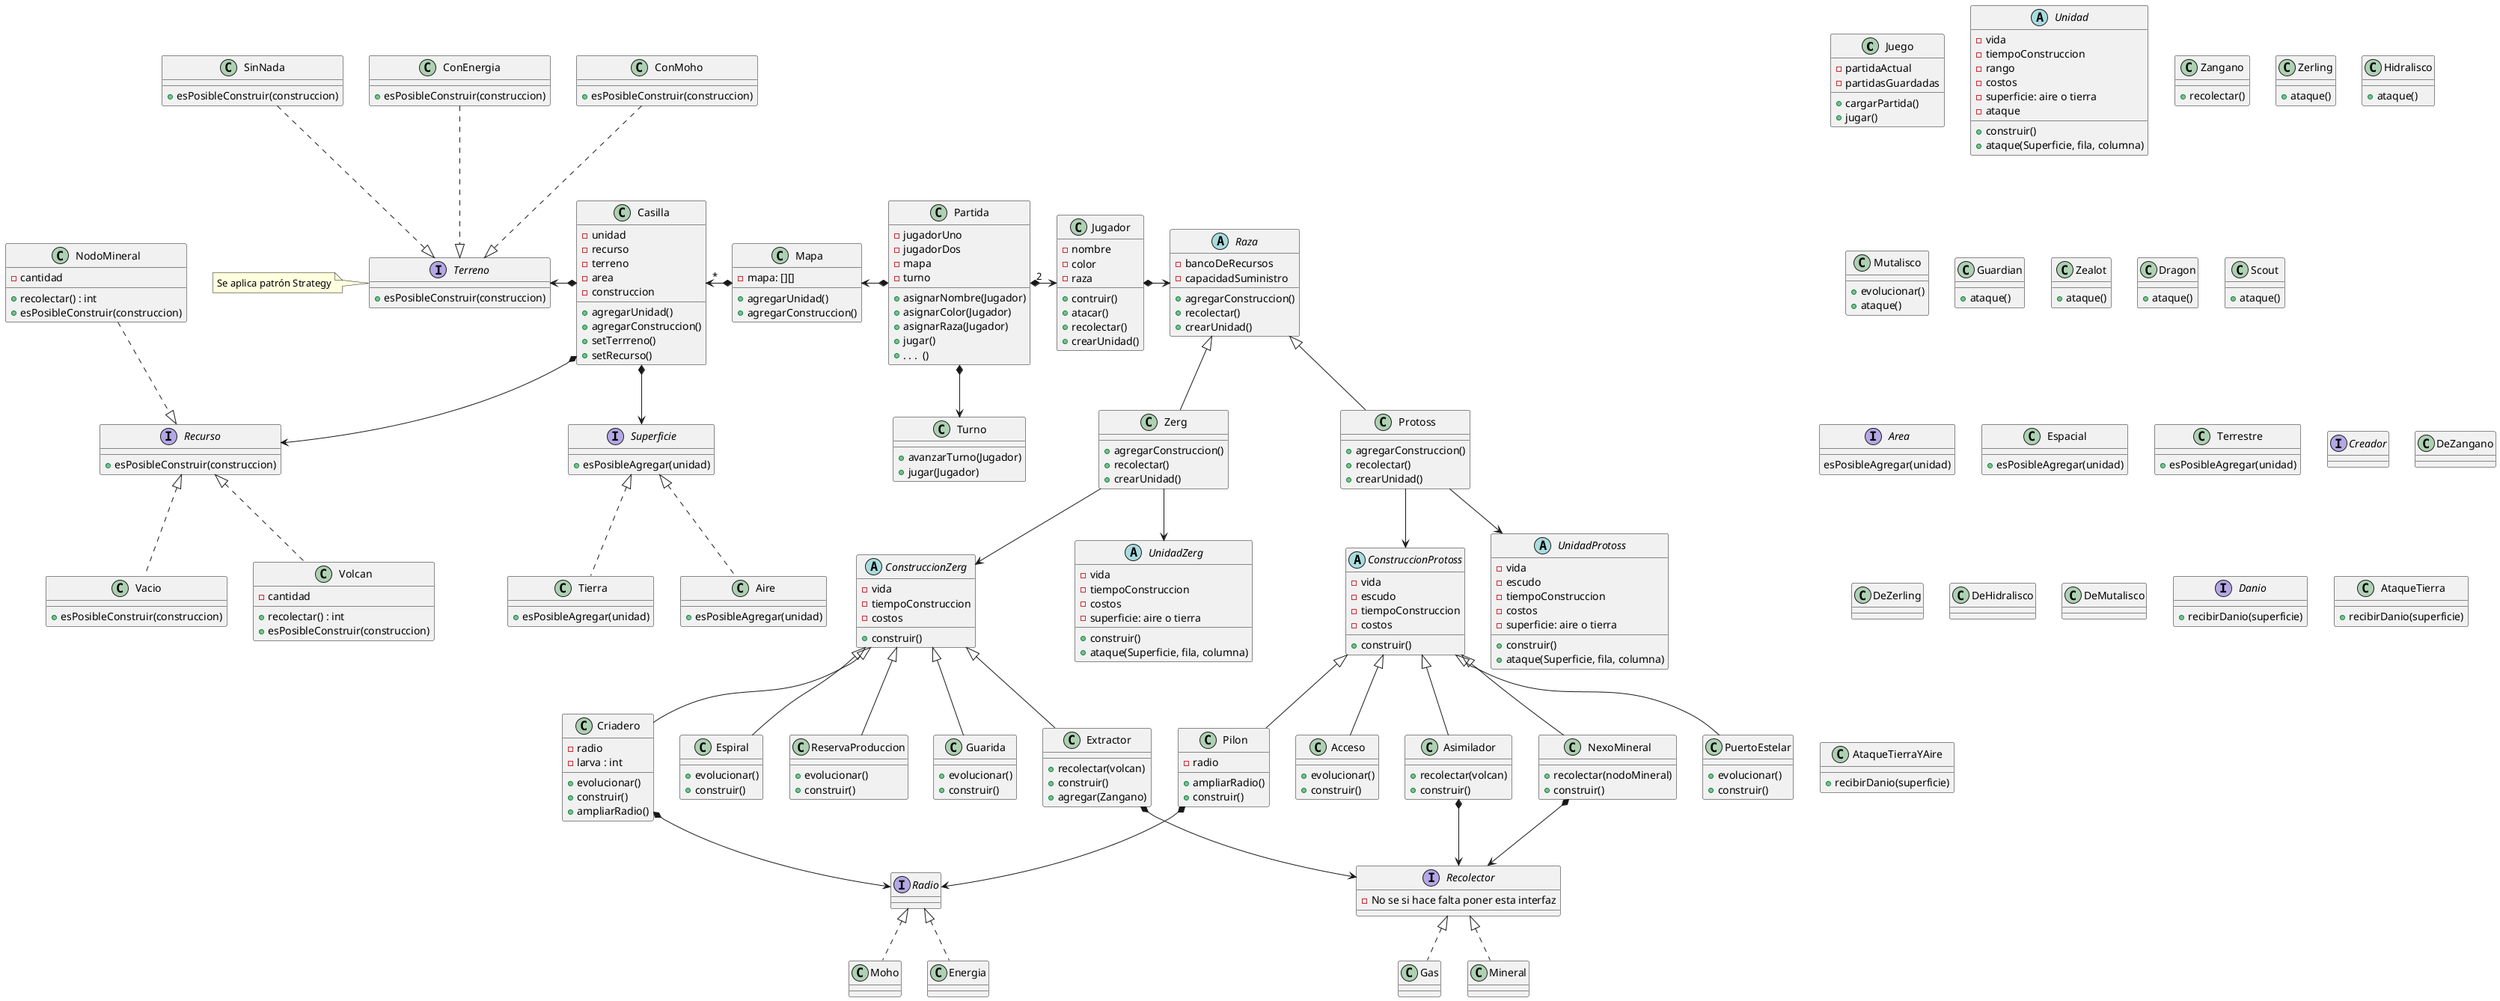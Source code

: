 @startuml
'https://plantuml.com/class-diagram

class Juego {
    - partidaActual
    - partidasGuardadas

    + cargarPartida()
    + jugar()
}

class Partida {
    - jugadorUno
    - jugadorDos
    - mapa
    - turno

    + asignarNombre(Jugador)
    + asignarColor(Jugador)
    + asignarRaza(Jugador)
    + jugar()
    + . . .  ()
}

class Jugador {
    - nombre
    - color
    - raza

    + contruir()
    + atacar()
    + recolectar()
    + crearUnidad()
}

abstract class Raza {
    - bancoDeRecursos
    - capacidadSuministro

    + agregarConstruccion()
    + recolectar()
    + crearUnidad()
}

class Zerg {
    + agregarConstruccion()
    + recolectar()
    + crearUnidad()
}

class Protoss {
    + agregarConstruccion()
    + recolectar()
    + crearUnidad()
}

abstract class ConstruccionZerg {
    - vida
    - tiempoConstruccion
    - costos
    + construir()
}

abstract class ConstruccionProtoss {
    - vida
    - escudo
    - tiempoConstruccion
    - costos
    + construir()
}

abstract class Unidad {
    - vida
    - tiempoConstruccion
    - rango
    - costos
    - superficie: aire o tierra
    - ataque
    + construir()
    + ataque(Superficie, fila, columna)
}

abstract class UnidadZerg {
    - vida
    - tiempoConstruccion
    - costos
    - superficie: aire o tierra
    + construir()
    + ataque(Superficie, fila, columna)
}

abstract class UnidadProtoss {
    - vida
    - escudo
    - tiempoConstruccion
    - costos
    - superficie: aire o tierra
    + construir()
    + ataque(Superficie, fila, columna)
}

class Zangano {
    + recolectar()
}

class Zerling {
    + ataque()
}

class Hidralisco {

    +ataque()
}

class Mutalisco {
    +evolucionar()
    +ataque()
}

class Guardian {
    +ataque()
}

class Zealot {
    +ataque()
}

class Dragon {
    +ataque()
}

class Scout {
   +ataque()

}

class Extractor {
    +recolectar(volcan)
    +construir()
    +agregar(Zangano)
}

class Asimilador {
    +recolectar(volcan)
    +construir()
}

class NexoMineral {
    +recolectar(nodoMineral)
    +construir()
}

class Criadero {
    - radio
    - larva : int
     +evolucionar()
     +construir()
     +ampliarRadio()
}

class Pilon {
    - radio
    +ampliarRadio()
    +construir()
}

class Espiral {
    +evolucionar()
    +construir()

}

class ReservaProduccion {
     +evolucionar()
     +construir()
}

class Guarida {
    +evolucionar()
    +construir()

}

class PuertoEstelar {
    +evolucionar()
    +construir()
}

class Acceso {
     +evolucionar()
     +construir()
}

class Mapa {
    - mapa: [][]

    + agregarUnidad()
    + agregarConstruccion()
}

class Casilla {
    - unidad
    - recurso
    - terreno
    - area
    - construccion

    + agregarUnidad()
    + agregarConstruccion()
    + setTerrreno()
    + setRecurso()
}

class Vacio {
    + esPosibleConstruir(construccion)
}

interface Terreno {
    + esPosibleConstruir(construccion)
}

interface Terreno
note left: Se aplica patrón Strategy

class ConMoho {
    + esPosibleConstruir(construccion)
}

class ConEnergia {
    + esPosibleConstruir(construccion)
}

class SinNada {
    + esPosibleConstruir(construccion)
}

class Volcan {
    - cantidad
    + recolectar() : int
    + esPosibleConstruir(construccion)
}

class NodoMineral {
    - cantidad
    + recolectar() : int
    + esPosibleConstruir(construccion)
}

class Turno {

   +avanzarTurno(Jugador)
   +jugar(Jugador)

   }

interface Recurso {
    + esPosibleConstruir(construccion)
}

interface Area {
    esPosibleAgregar(unidad)
}

class Espacial {
    +esPosibleAgregar(unidad)
}

class Terrestre {
    +esPosibleAgregar(unidad)
}

interface Radio {}
class Moho {}
class Energia {}

interface Recolector {
    - No se si hace falta poner esta interfaz
}
class Gas {}
class Mineral {}

interface Creador {}
class DeZangano {}
class DeZerling {}
class DeHidralisco {}
class DeMutalisco {}



Partida "2" *-> Jugador
Mapa <-* Partida
Partida *--> Turno

Jugador *-> Raza
Raza <|-- Zerg
Raza <|-- Protoss

Zerg --> ConstruccionZerg
Protoss --> ConstruccionProtoss
Zerg --> UnidadZerg
Protoss --> UnidadProtoss


ConstruccionZerg <|-- Criadero
ConstruccionZerg <|-- ReservaProduccion
ConstruccionZerg <|-- Extractor
ConstruccionZerg <|-- Guarida
ConstruccionZerg <|-- Espiral

ConstruccionProtoss <|-- NexoMineral
ConstruccionProtoss <|-- Pilon
ConstruccionProtoss <|-- Asimilador
ConstruccionProtoss <|-- Acceso
ConstruccionProtoss <|-- PuertoEstelar

Criadero *--> Radio
Pilon *--> Radio
Radio <|.. Moho
Radio <|.. Energia

Extractor *--> Recolector
Asimilador *--> Recolector
NexoMineral *--> Recolector
Recolector <|.. Gas
Recolector <|.. Mineral

Casilla "*" <-* Mapa
Terreno <-* Casilla

Casilla *--> Recurso
Recurso <|.. Volcan
Recurso <|.up. NodoMineral
Recurso <|.. Vacio

Terreno <|.up. ConMoho
Terreno <|.up. ConEnergia
Terreno <|.up. SinNada




interface Danio {
    +recibirDanio(superficie)
}
interface Superficie{
 +esPosibleAgregar(unidad)
}
class Tierra{
+esPosibleAgregar(unidad)
}
class Aire{
+esPosibleAgregar(unidad)
}

class AtaqueTierra {
    +recibirDanio(superficie)
}

class AtaqueTierraYAire {
    +recibirDanio(superficie)
}




Casilla *--> Superficie
Superficie <|.. Tierra
Superficie <|.. Aire



@enduml